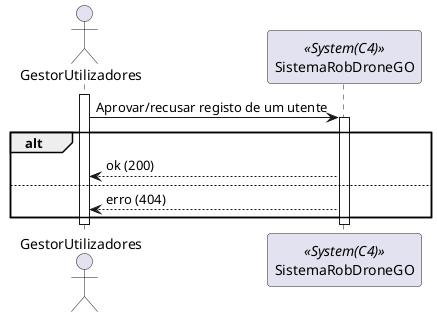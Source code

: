 @startuml vp1
actor "GestorUtilizadores" as actor
participant SistemaRobDroneGO as srdg <<System(C4)>>

activate actor
actor -> srdg: Aprovar/recusar registo de um utente
activate srdg
alt 
srdg --> actor : ok (200)
else
srdg --> actor : erro (404)
end
deactivate srdg
deactivate actor
@enduml